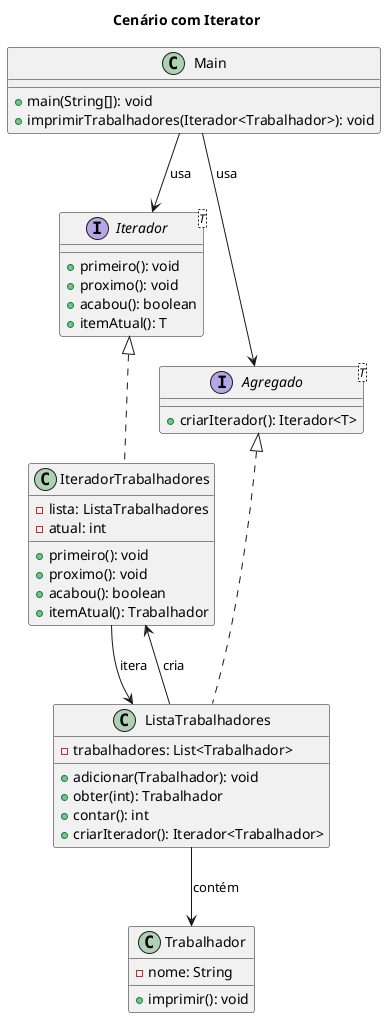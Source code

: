@startuml
title Cenário com Iterator

interface Iterador<T> {
  + primeiro(): void
  + proximo(): void
  + acabou(): boolean
  + itemAtual(): T
}

interface Agregado<T> {
  + criarIterador(): Iterador<T>
}

class Trabalhador {
  - nome: String
  + imprimir(): void
}

class ListaTrabalhadores implements Agregado<Trabalhador> {
  - trabalhadores: List<Trabalhador>
  + adicionar(Trabalhador): void
  + obter(int): Trabalhador
  + contar(): int
  + criarIterador(): Iterador<Trabalhador>
}

class IteradorTrabalhadores implements Iterador<Trabalhador> {
  - lista: ListaTrabalhadores
  - atual: int
  + primeiro(): void
  + proximo(): void
  + acabou(): boolean
  + itemAtual(): Trabalhador
}

class Main {
  + main(String[]): void
  + imprimirTrabalhadores(Iterador<Trabalhador>): void
}

Main --> Agregado : usa
ListaTrabalhadores --> Trabalhador : contém
ListaTrabalhadores --> IteradorTrabalhadores : cria
IteradorTrabalhadores --> ListaTrabalhadores : itera
Main --> Iterador : usa

@enduml
